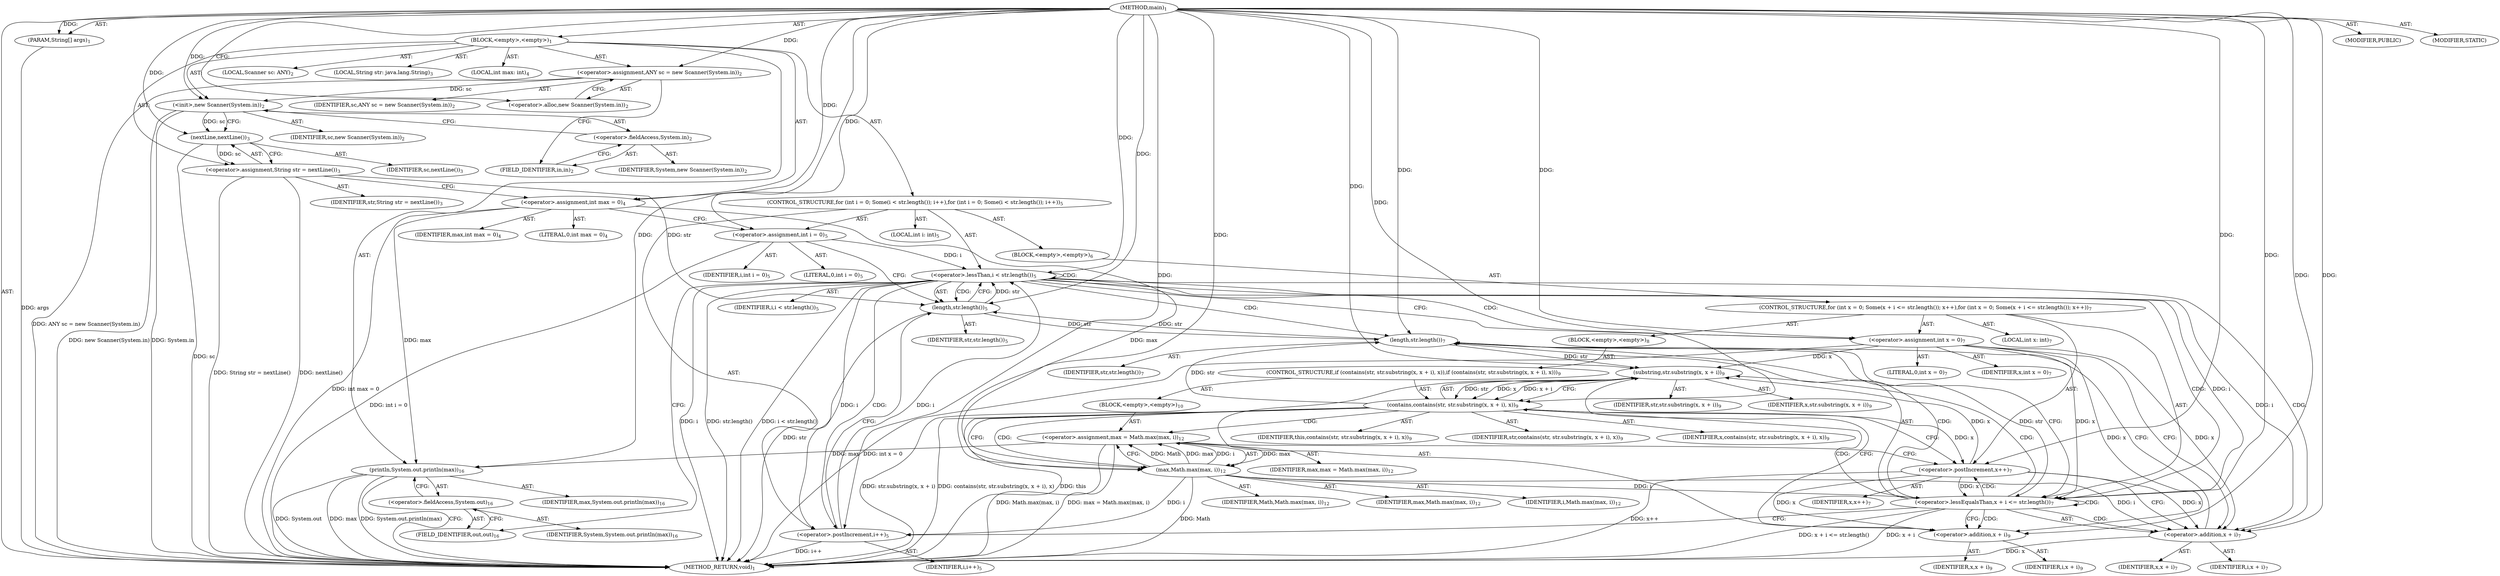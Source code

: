digraph "main" {  
"19" [label = <(METHOD,main)<SUB>1</SUB>> ]
"20" [label = <(PARAM,String[] args)<SUB>1</SUB>> ]
"21" [label = <(BLOCK,&lt;empty&gt;,&lt;empty&gt;)<SUB>1</SUB>> ]
"4" [label = <(LOCAL,Scanner sc: ANY)<SUB>2</SUB>> ]
"22" [label = <(&lt;operator&gt;.assignment,ANY sc = new Scanner(System.in))<SUB>2</SUB>> ]
"23" [label = <(IDENTIFIER,sc,ANY sc = new Scanner(System.in))<SUB>2</SUB>> ]
"24" [label = <(&lt;operator&gt;.alloc,new Scanner(System.in))<SUB>2</SUB>> ]
"25" [label = <(&lt;init&gt;,new Scanner(System.in))<SUB>2</SUB>> ]
"3" [label = <(IDENTIFIER,sc,new Scanner(System.in))<SUB>2</SUB>> ]
"26" [label = <(&lt;operator&gt;.fieldAccess,System.in)<SUB>2</SUB>> ]
"27" [label = <(IDENTIFIER,System,new Scanner(System.in))<SUB>2</SUB>> ]
"28" [label = <(FIELD_IDENTIFIER,in,in)<SUB>2</SUB>> ]
"29" [label = <(LOCAL,String str: java.lang.String)<SUB>3</SUB>> ]
"30" [label = <(&lt;operator&gt;.assignment,String str = nextLine())<SUB>3</SUB>> ]
"31" [label = <(IDENTIFIER,str,String str = nextLine())<SUB>3</SUB>> ]
"32" [label = <(nextLine,nextLine())<SUB>3</SUB>> ]
"33" [label = <(IDENTIFIER,sc,nextLine())<SUB>3</SUB>> ]
"34" [label = <(LOCAL,int max: int)<SUB>4</SUB>> ]
"35" [label = <(&lt;operator&gt;.assignment,int max = 0)<SUB>4</SUB>> ]
"36" [label = <(IDENTIFIER,max,int max = 0)<SUB>4</SUB>> ]
"37" [label = <(LITERAL,0,int max = 0)<SUB>4</SUB>> ]
"38" [label = <(CONTROL_STRUCTURE,for (int i = 0; Some(i &lt; str.length()); i++),for (int i = 0; Some(i &lt; str.length()); i++))<SUB>5</SUB>> ]
"39" [label = <(LOCAL,int i: int)<SUB>5</SUB>> ]
"40" [label = <(&lt;operator&gt;.assignment,int i = 0)<SUB>5</SUB>> ]
"41" [label = <(IDENTIFIER,i,int i = 0)<SUB>5</SUB>> ]
"42" [label = <(LITERAL,0,int i = 0)<SUB>5</SUB>> ]
"43" [label = <(&lt;operator&gt;.lessThan,i &lt; str.length())<SUB>5</SUB>> ]
"44" [label = <(IDENTIFIER,i,i &lt; str.length())<SUB>5</SUB>> ]
"45" [label = <(length,str.length())<SUB>5</SUB>> ]
"46" [label = <(IDENTIFIER,str,str.length())<SUB>5</SUB>> ]
"47" [label = <(&lt;operator&gt;.postIncrement,i++)<SUB>5</SUB>> ]
"48" [label = <(IDENTIFIER,i,i++)<SUB>5</SUB>> ]
"49" [label = <(BLOCK,&lt;empty&gt;,&lt;empty&gt;)<SUB>6</SUB>> ]
"50" [label = <(CONTROL_STRUCTURE,for (int x = 0; Some(x + i &lt;= str.length()); x++),for (int x = 0; Some(x + i &lt;= str.length()); x++))<SUB>7</SUB>> ]
"51" [label = <(LOCAL,int x: int)<SUB>7</SUB>> ]
"52" [label = <(&lt;operator&gt;.assignment,int x = 0)<SUB>7</SUB>> ]
"53" [label = <(IDENTIFIER,x,int x = 0)<SUB>7</SUB>> ]
"54" [label = <(LITERAL,0,int x = 0)<SUB>7</SUB>> ]
"55" [label = <(&lt;operator&gt;.lessEqualsThan,x + i &lt;= str.length())<SUB>7</SUB>> ]
"56" [label = <(&lt;operator&gt;.addition,x + i)<SUB>7</SUB>> ]
"57" [label = <(IDENTIFIER,x,x + i)<SUB>7</SUB>> ]
"58" [label = <(IDENTIFIER,i,x + i)<SUB>7</SUB>> ]
"59" [label = <(length,str.length())<SUB>7</SUB>> ]
"60" [label = <(IDENTIFIER,str,str.length())<SUB>7</SUB>> ]
"61" [label = <(&lt;operator&gt;.postIncrement,x++)<SUB>7</SUB>> ]
"62" [label = <(IDENTIFIER,x,x++)<SUB>7</SUB>> ]
"63" [label = <(BLOCK,&lt;empty&gt;,&lt;empty&gt;)<SUB>8</SUB>> ]
"64" [label = <(CONTROL_STRUCTURE,if (contains(str, str.substring(x, x + i), x)),if (contains(str, str.substring(x, x + i), x)))<SUB>9</SUB>> ]
"65" [label = <(contains,contains(str, str.substring(x, x + i), x))<SUB>9</SUB>> ]
"66" [label = <(IDENTIFIER,this,contains(str, str.substring(x, x + i), x))<SUB>9</SUB>> ]
"67" [label = <(IDENTIFIER,str,contains(str, str.substring(x, x + i), x))<SUB>9</SUB>> ]
"68" [label = <(substring,str.substring(x, x + i))<SUB>9</SUB>> ]
"69" [label = <(IDENTIFIER,str,str.substring(x, x + i))<SUB>9</SUB>> ]
"70" [label = <(IDENTIFIER,x,str.substring(x, x + i))<SUB>9</SUB>> ]
"71" [label = <(&lt;operator&gt;.addition,x + i)<SUB>9</SUB>> ]
"72" [label = <(IDENTIFIER,x,x + i)<SUB>9</SUB>> ]
"73" [label = <(IDENTIFIER,i,x + i)<SUB>9</SUB>> ]
"74" [label = <(IDENTIFIER,x,contains(str, str.substring(x, x + i), x))<SUB>9</SUB>> ]
"75" [label = <(BLOCK,&lt;empty&gt;,&lt;empty&gt;)<SUB>10</SUB>> ]
"76" [label = <(&lt;operator&gt;.assignment,max = Math.max(max, i))<SUB>12</SUB>> ]
"77" [label = <(IDENTIFIER,max,max = Math.max(max, i))<SUB>12</SUB>> ]
"78" [label = <(max,Math.max(max, i))<SUB>12</SUB>> ]
"79" [label = <(IDENTIFIER,Math,Math.max(max, i))<SUB>12</SUB>> ]
"80" [label = <(IDENTIFIER,max,Math.max(max, i))<SUB>12</SUB>> ]
"81" [label = <(IDENTIFIER,i,Math.max(max, i))<SUB>12</SUB>> ]
"82" [label = <(println,System.out.println(max))<SUB>16</SUB>> ]
"83" [label = <(&lt;operator&gt;.fieldAccess,System.out)<SUB>16</SUB>> ]
"84" [label = <(IDENTIFIER,System,System.out.println(max))<SUB>16</SUB>> ]
"85" [label = <(FIELD_IDENTIFIER,out,out)<SUB>16</SUB>> ]
"86" [label = <(IDENTIFIER,max,System.out.println(max))<SUB>16</SUB>> ]
"87" [label = <(MODIFIER,PUBLIC)> ]
"88" [label = <(MODIFIER,STATIC)> ]
"89" [label = <(METHOD_RETURN,void)<SUB>1</SUB>> ]
  "19" -> "20"  [ label = "AST: "] 
  "19" -> "21"  [ label = "AST: "] 
  "19" -> "87"  [ label = "AST: "] 
  "19" -> "88"  [ label = "AST: "] 
  "19" -> "89"  [ label = "AST: "] 
  "21" -> "4"  [ label = "AST: "] 
  "21" -> "22"  [ label = "AST: "] 
  "21" -> "25"  [ label = "AST: "] 
  "21" -> "29"  [ label = "AST: "] 
  "21" -> "30"  [ label = "AST: "] 
  "21" -> "34"  [ label = "AST: "] 
  "21" -> "35"  [ label = "AST: "] 
  "21" -> "38"  [ label = "AST: "] 
  "21" -> "82"  [ label = "AST: "] 
  "22" -> "23"  [ label = "AST: "] 
  "22" -> "24"  [ label = "AST: "] 
  "25" -> "3"  [ label = "AST: "] 
  "25" -> "26"  [ label = "AST: "] 
  "26" -> "27"  [ label = "AST: "] 
  "26" -> "28"  [ label = "AST: "] 
  "30" -> "31"  [ label = "AST: "] 
  "30" -> "32"  [ label = "AST: "] 
  "32" -> "33"  [ label = "AST: "] 
  "35" -> "36"  [ label = "AST: "] 
  "35" -> "37"  [ label = "AST: "] 
  "38" -> "39"  [ label = "AST: "] 
  "38" -> "40"  [ label = "AST: "] 
  "38" -> "43"  [ label = "AST: "] 
  "38" -> "47"  [ label = "AST: "] 
  "38" -> "49"  [ label = "AST: "] 
  "40" -> "41"  [ label = "AST: "] 
  "40" -> "42"  [ label = "AST: "] 
  "43" -> "44"  [ label = "AST: "] 
  "43" -> "45"  [ label = "AST: "] 
  "45" -> "46"  [ label = "AST: "] 
  "47" -> "48"  [ label = "AST: "] 
  "49" -> "50"  [ label = "AST: "] 
  "50" -> "51"  [ label = "AST: "] 
  "50" -> "52"  [ label = "AST: "] 
  "50" -> "55"  [ label = "AST: "] 
  "50" -> "61"  [ label = "AST: "] 
  "50" -> "63"  [ label = "AST: "] 
  "52" -> "53"  [ label = "AST: "] 
  "52" -> "54"  [ label = "AST: "] 
  "55" -> "56"  [ label = "AST: "] 
  "55" -> "59"  [ label = "AST: "] 
  "56" -> "57"  [ label = "AST: "] 
  "56" -> "58"  [ label = "AST: "] 
  "59" -> "60"  [ label = "AST: "] 
  "61" -> "62"  [ label = "AST: "] 
  "63" -> "64"  [ label = "AST: "] 
  "64" -> "65"  [ label = "AST: "] 
  "64" -> "75"  [ label = "AST: "] 
  "65" -> "66"  [ label = "AST: "] 
  "65" -> "67"  [ label = "AST: "] 
  "65" -> "68"  [ label = "AST: "] 
  "65" -> "74"  [ label = "AST: "] 
  "68" -> "69"  [ label = "AST: "] 
  "68" -> "70"  [ label = "AST: "] 
  "68" -> "71"  [ label = "AST: "] 
  "71" -> "72"  [ label = "AST: "] 
  "71" -> "73"  [ label = "AST: "] 
  "75" -> "76"  [ label = "AST: "] 
  "76" -> "77"  [ label = "AST: "] 
  "76" -> "78"  [ label = "AST: "] 
  "78" -> "79"  [ label = "AST: "] 
  "78" -> "80"  [ label = "AST: "] 
  "78" -> "81"  [ label = "AST: "] 
  "82" -> "83"  [ label = "AST: "] 
  "82" -> "86"  [ label = "AST: "] 
  "83" -> "84"  [ label = "AST: "] 
  "83" -> "85"  [ label = "AST: "] 
  "22" -> "28"  [ label = "CFG: "] 
  "25" -> "32"  [ label = "CFG: "] 
  "30" -> "35"  [ label = "CFG: "] 
  "35" -> "40"  [ label = "CFG: "] 
  "82" -> "89"  [ label = "CFG: "] 
  "24" -> "22"  [ label = "CFG: "] 
  "26" -> "25"  [ label = "CFG: "] 
  "32" -> "30"  [ label = "CFG: "] 
  "40" -> "45"  [ label = "CFG: "] 
  "43" -> "52"  [ label = "CFG: "] 
  "43" -> "85"  [ label = "CFG: "] 
  "47" -> "45"  [ label = "CFG: "] 
  "83" -> "82"  [ label = "CFG: "] 
  "28" -> "26"  [ label = "CFG: "] 
  "45" -> "43"  [ label = "CFG: "] 
  "85" -> "83"  [ label = "CFG: "] 
  "52" -> "56"  [ label = "CFG: "] 
  "55" -> "71"  [ label = "CFG: "] 
  "55" -> "47"  [ label = "CFG: "] 
  "61" -> "56"  [ label = "CFG: "] 
  "56" -> "59"  [ label = "CFG: "] 
  "59" -> "55"  [ label = "CFG: "] 
  "65" -> "78"  [ label = "CFG: "] 
  "65" -> "61"  [ label = "CFG: "] 
  "68" -> "65"  [ label = "CFG: "] 
  "76" -> "61"  [ label = "CFG: "] 
  "71" -> "68"  [ label = "CFG: "] 
  "78" -> "76"  [ label = "CFG: "] 
  "19" -> "24"  [ label = "CFG: "] 
  "20" -> "89"  [ label = "DDG: args"] 
  "22" -> "89"  [ label = "DDG: ANY sc = new Scanner(System.in)"] 
  "25" -> "89"  [ label = "DDG: System.in"] 
  "25" -> "89"  [ label = "DDG: new Scanner(System.in)"] 
  "32" -> "89"  [ label = "DDG: sc"] 
  "30" -> "89"  [ label = "DDG: nextLine()"] 
  "30" -> "89"  [ label = "DDG: String str = nextLine()"] 
  "35" -> "89"  [ label = "DDG: int max = 0"] 
  "40" -> "89"  [ label = "DDG: int i = 0"] 
  "43" -> "89"  [ label = "DDG: i"] 
  "45" -> "89"  [ label = "DDG: str"] 
  "43" -> "89"  [ label = "DDG: str.length()"] 
  "43" -> "89"  [ label = "DDG: i &lt; str.length()"] 
  "82" -> "89"  [ label = "DDG: System.out"] 
  "82" -> "89"  [ label = "DDG: max"] 
  "82" -> "89"  [ label = "DDG: System.out.println(max)"] 
  "52" -> "89"  [ label = "DDG: int x = 0"] 
  "56" -> "89"  [ label = "DDG: x"] 
  "55" -> "89"  [ label = "DDG: x + i"] 
  "55" -> "89"  [ label = "DDG: x + i &lt;= str.length()"] 
  "47" -> "89"  [ label = "DDG: i++"] 
  "65" -> "89"  [ label = "DDG: str.substring(x, x + i)"] 
  "65" -> "89"  [ label = "DDG: contains(str, str.substring(x, x + i), x)"] 
  "76" -> "89"  [ label = "DDG: Math.max(max, i)"] 
  "76" -> "89"  [ label = "DDG: max = Math.max(max, i)"] 
  "61" -> "89"  [ label = "DDG: x++"] 
  "78" -> "89"  [ label = "DDG: Math"] 
  "65" -> "89"  [ label = "DDG: this"] 
  "19" -> "20"  [ label = "DDG: "] 
  "19" -> "22"  [ label = "DDG: "] 
  "32" -> "30"  [ label = "DDG: sc"] 
  "19" -> "35"  [ label = "DDG: "] 
  "22" -> "25"  [ label = "DDG: sc"] 
  "19" -> "25"  [ label = "DDG: "] 
  "19" -> "40"  [ label = "DDG: "] 
  "35" -> "82"  [ label = "DDG: max"] 
  "76" -> "82"  [ label = "DDG: max"] 
  "19" -> "82"  [ label = "DDG: "] 
  "25" -> "32"  [ label = "DDG: sc"] 
  "19" -> "32"  [ label = "DDG: "] 
  "40" -> "43"  [ label = "DDG: i"] 
  "47" -> "43"  [ label = "DDG: i"] 
  "19" -> "43"  [ label = "DDG: "] 
  "45" -> "43"  [ label = "DDG: str"] 
  "19" -> "47"  [ label = "DDG: "] 
  "43" -> "47"  [ label = "DDG: i"] 
  "78" -> "47"  [ label = "DDG: i"] 
  "30" -> "45"  [ label = "DDG: str"] 
  "59" -> "45"  [ label = "DDG: str"] 
  "19" -> "45"  [ label = "DDG: "] 
  "19" -> "52"  [ label = "DDG: "] 
  "52" -> "55"  [ label = "DDG: x"] 
  "61" -> "55"  [ label = "DDG: x"] 
  "19" -> "55"  [ label = "DDG: "] 
  "43" -> "55"  [ label = "DDG: i"] 
  "78" -> "55"  [ label = "DDG: i"] 
  "59" -> "55"  [ label = "DDG: str"] 
  "65" -> "61"  [ label = "DDG: x"] 
  "19" -> "61"  [ label = "DDG: "] 
  "52" -> "56"  [ label = "DDG: x"] 
  "61" -> "56"  [ label = "DDG: x"] 
  "19" -> "56"  [ label = "DDG: "] 
  "43" -> "56"  [ label = "DDG: i"] 
  "78" -> "56"  [ label = "DDG: i"] 
  "45" -> "59"  [ label = "DDG: str"] 
  "65" -> "59"  [ label = "DDG: str"] 
  "19" -> "59"  [ label = "DDG: "] 
  "19" -> "65"  [ label = "DDG: "] 
  "68" -> "65"  [ label = "DDG: str"] 
  "68" -> "65"  [ label = "DDG: x"] 
  "68" -> "65"  [ label = "DDG: x + i"] 
  "78" -> "76"  [ label = "DDG: Math"] 
  "78" -> "76"  [ label = "DDG: max"] 
  "78" -> "76"  [ label = "DDG: i"] 
  "59" -> "68"  [ label = "DDG: str"] 
  "19" -> "68"  [ label = "DDG: "] 
  "52" -> "68"  [ label = "DDG: x"] 
  "61" -> "68"  [ label = "DDG: x"] 
  "19" -> "71"  [ label = "DDG: "] 
  "52" -> "71"  [ label = "DDG: x"] 
  "61" -> "71"  [ label = "DDG: x"] 
  "19" -> "78"  [ label = "DDG: "] 
  "35" -> "78"  [ label = "DDG: max"] 
  "76" -> "78"  [ label = "DDG: max"] 
  "43" -> "47"  [ label = "CDG: "] 
  "43" -> "52"  [ label = "CDG: "] 
  "43" -> "56"  [ label = "CDG: "] 
  "43" -> "45"  [ label = "CDG: "] 
  "43" -> "59"  [ label = "CDG: "] 
  "43" -> "55"  [ label = "CDG: "] 
  "43" -> "43"  [ label = "CDG: "] 
  "55" -> "68"  [ label = "CDG: "] 
  "55" -> "61"  [ label = "CDG: "] 
  "55" -> "71"  [ label = "CDG: "] 
  "55" -> "56"  [ label = "CDG: "] 
  "55" -> "65"  [ label = "CDG: "] 
  "55" -> "59"  [ label = "CDG: "] 
  "55" -> "55"  [ label = "CDG: "] 
  "65" -> "76"  [ label = "CDG: "] 
  "65" -> "78"  [ label = "CDG: "] 
}
